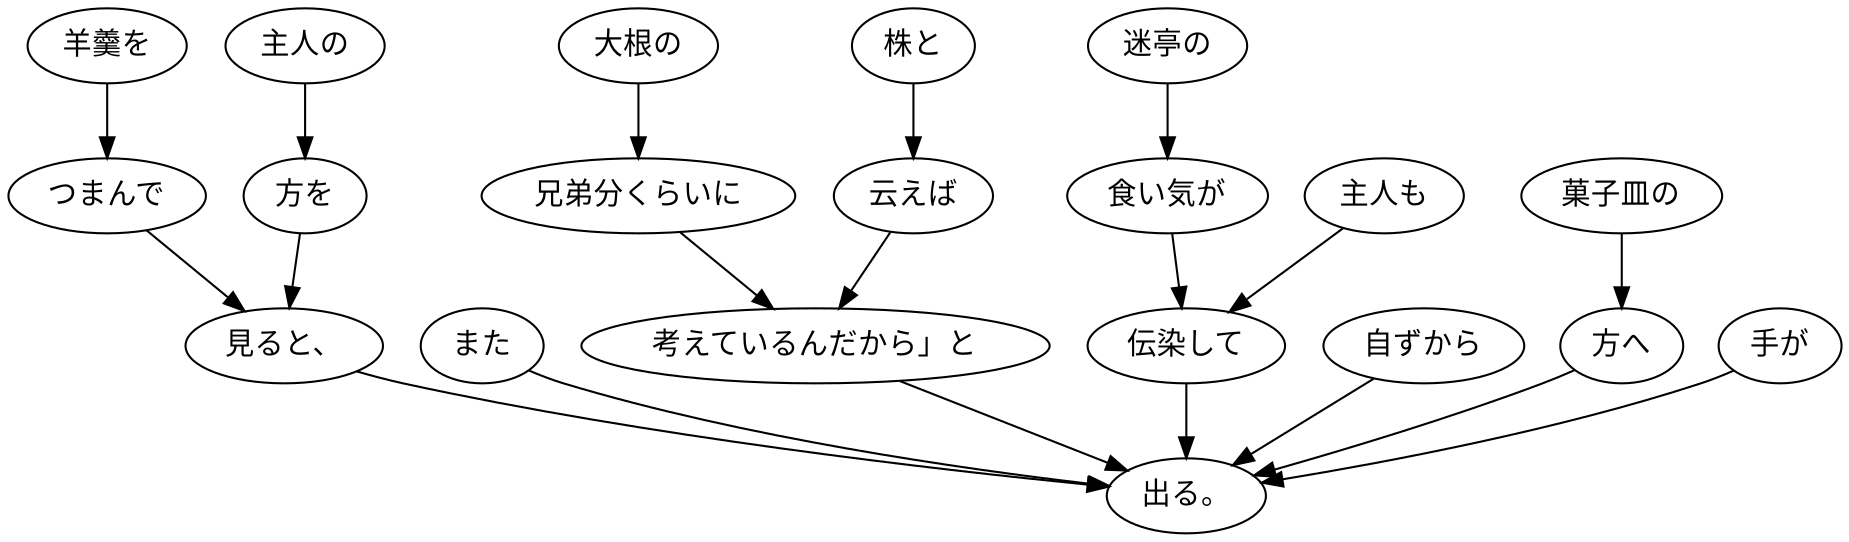 digraph graph2480 {
	node0 [label="株と"];
	node1 [label="云えば"];
	node2 [label="大根の"];
	node3 [label="兄弟分くらいに"];
	node4 [label="考えているんだから」と"];
	node5 [label="また"];
	node6 [label="羊羹を"];
	node7 [label="つまんで"];
	node8 [label="主人の"];
	node9 [label="方を"];
	node10 [label="見ると、"];
	node11 [label="主人も"];
	node12 [label="迷亭の"];
	node13 [label="食い気が"];
	node14 [label="伝染して"];
	node15 [label="自ずから"];
	node16 [label="菓子皿の"];
	node17 [label="方へ"];
	node18 [label="手が"];
	node19 [label="出る。"];
	node0 -> node1;
	node1 -> node4;
	node2 -> node3;
	node3 -> node4;
	node4 -> node19;
	node5 -> node19;
	node6 -> node7;
	node7 -> node10;
	node8 -> node9;
	node9 -> node10;
	node10 -> node19;
	node11 -> node14;
	node12 -> node13;
	node13 -> node14;
	node14 -> node19;
	node15 -> node19;
	node16 -> node17;
	node17 -> node19;
	node18 -> node19;
}
